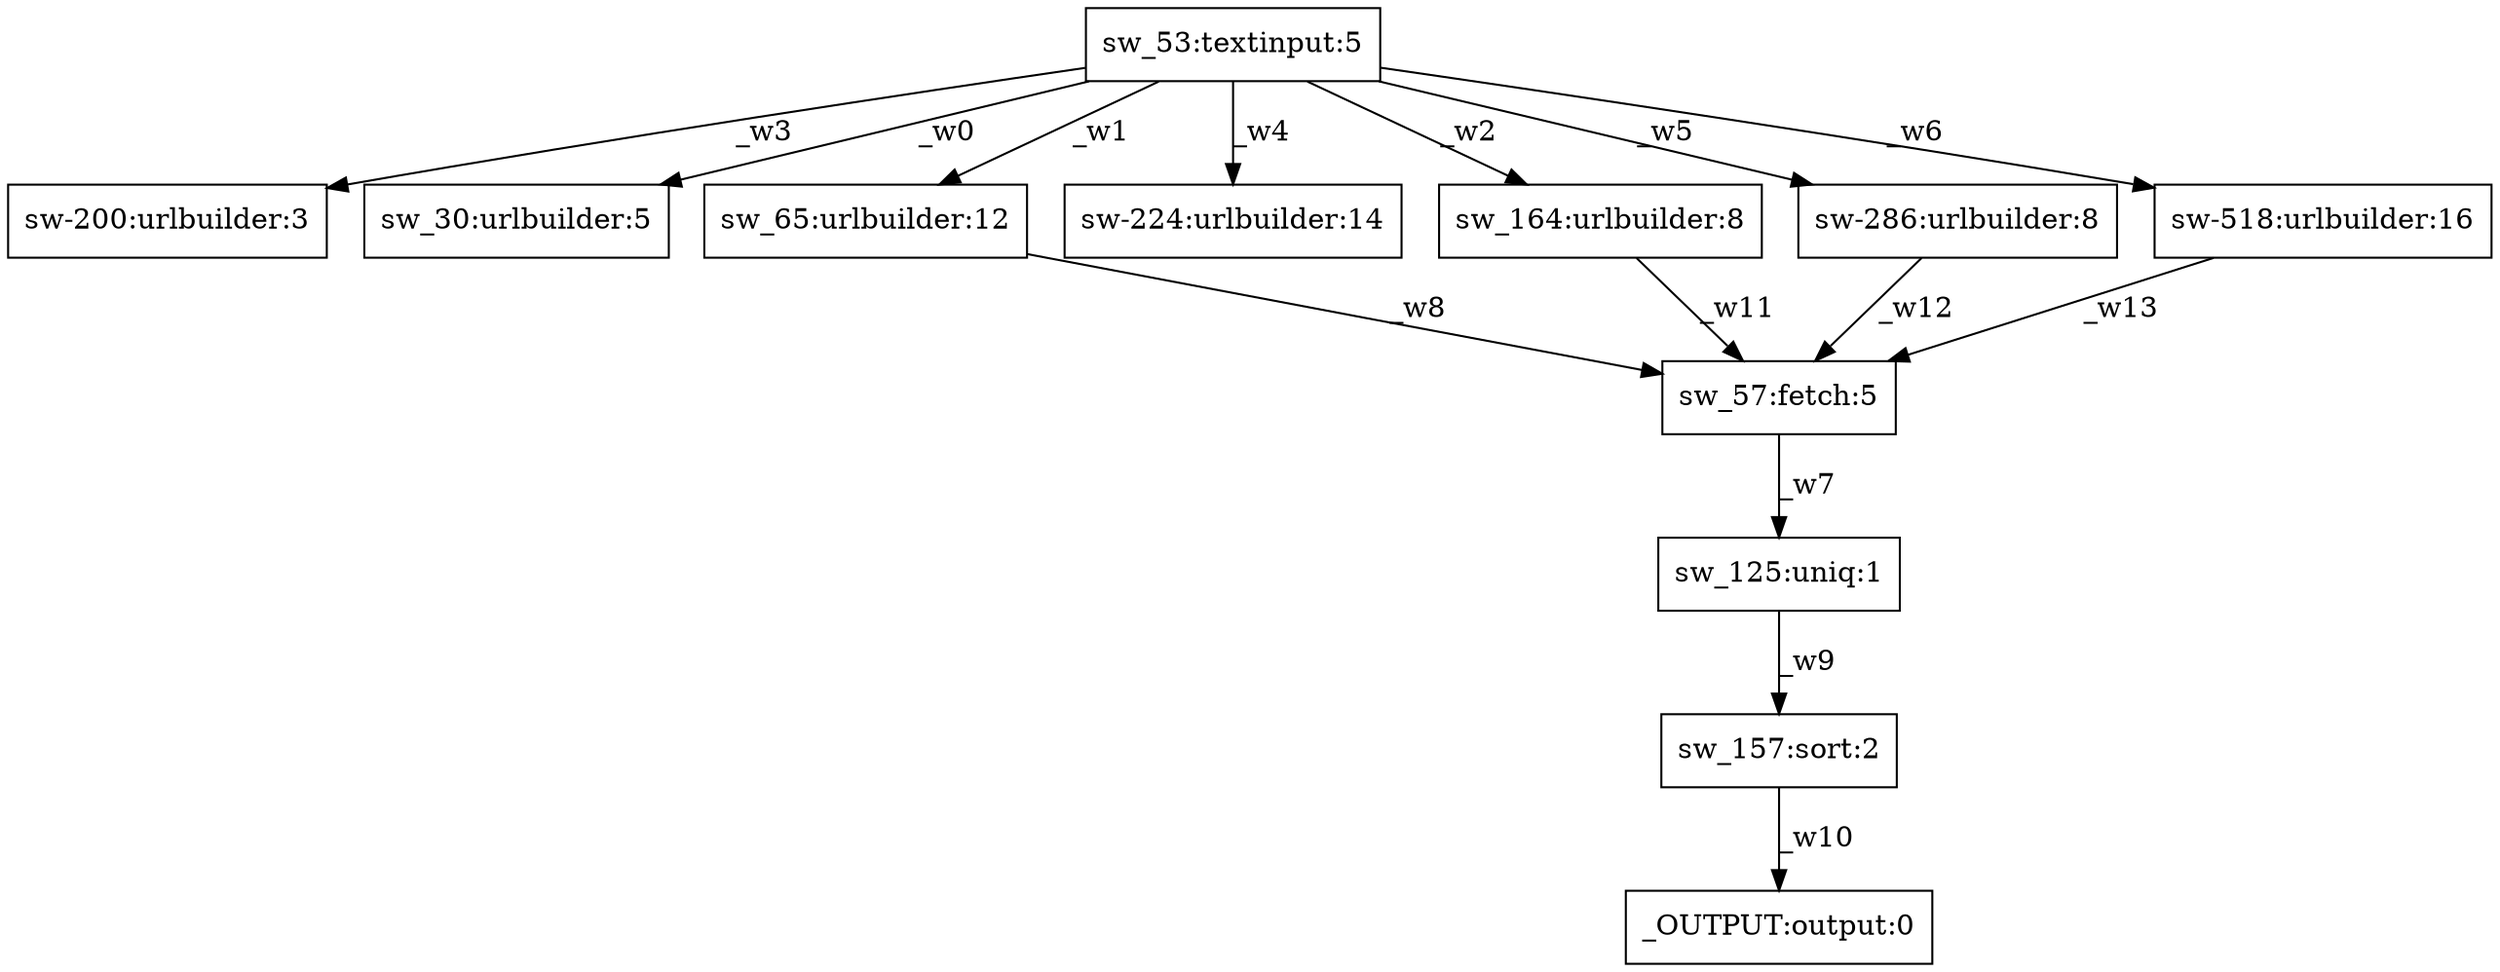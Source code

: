 digraph test1 { node [shape=box] "sw-200" [label="sw-200:urlbuilder:3"];"sw_57" [label="sw_57:fetch:5"];"_OUTPUT" [label="_OUTPUT:output:0"];"sw_30" [label="sw_30:urlbuilder:5"];"sw_65" [label="sw_65:urlbuilder:12"];"sw_125" [label="sw_125:uniq:1"];"sw_53" [label="sw_53:textinput:5"];"sw-224" [label="sw-224:urlbuilder:14"];"sw_164" [label="sw_164:urlbuilder:8"];"sw-286" [label="sw-286:urlbuilder:8"];"sw_157" [label="sw_157:sort:2"];"sw-518" [label="sw-518:urlbuilder:16"];"sw_53" -> "sw_30" [label="_w0"];"sw_53" -> "sw_65" [label="_w1"];"sw_53" -> "sw_164" [label="_w2"];"sw_53" -> "sw-200" [label="_w3"];"sw_53" -> "sw-224" [label="_w4"];"sw_53" -> "sw-286" [label="_w5"];"sw_53" -> "sw-518" [label="_w6"];"sw_57" -> "sw_125" [label="_w7"];"sw_65" -> "sw_57" [label="_w8"];"sw_125" -> "sw_157" [label="_w9"];"sw_157" -> "_OUTPUT" [label="_w10"];"sw_164" -> "sw_57" [label="_w11"];"sw-286" -> "sw_57" [label="_w12"];"sw-518" -> "sw_57" [label="_w13"];}